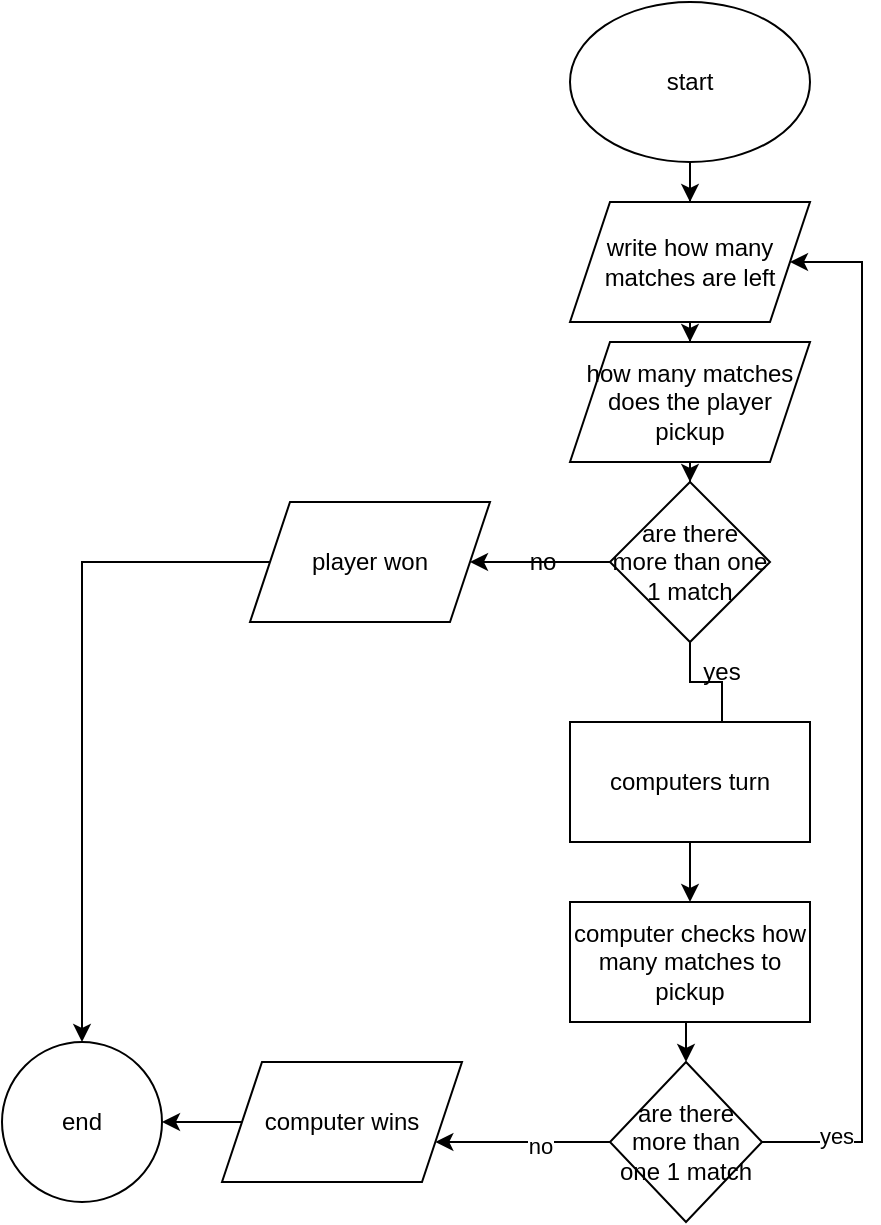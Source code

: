 <mxfile version="20.2.3" type="github"><diagram id="w4iuTZQyTd9j2QG12X8b" name="Side-1"><mxGraphModel dx="1038" dy="579" grid="1" gridSize="10" guides="1" tooltips="1" connect="1" arrows="1" fold="1" page="1" pageScale="1" pageWidth="827" pageHeight="1169" math="0" shadow="0"><root><mxCell id="0"/><mxCell id="1" parent="0"/><mxCell id="yKrTFOowMhYWSWDZhMRG-3" value="" style="edgeStyle=orthogonalEdgeStyle;rounded=0;orthogonalLoop=1;jettySize=auto;html=1;" edge="1" parent="1" source="yKrTFOowMhYWSWDZhMRG-1" target="yKrTFOowMhYWSWDZhMRG-2"><mxGeometry relative="1" as="geometry"/></mxCell><mxCell id="yKrTFOowMhYWSWDZhMRG-1" value="start" style="ellipse;whiteSpace=wrap;html=1;" vertex="1" parent="1"><mxGeometry x="354" y="20" width="120" height="80" as="geometry"/></mxCell><mxCell id="yKrTFOowMhYWSWDZhMRG-5" value="" style="edgeStyle=orthogonalEdgeStyle;rounded=0;orthogonalLoop=1;jettySize=auto;html=1;" edge="1" parent="1" source="yKrTFOowMhYWSWDZhMRG-2" target="yKrTFOowMhYWSWDZhMRG-4"><mxGeometry relative="1" as="geometry"/></mxCell><mxCell id="yKrTFOowMhYWSWDZhMRG-2" value="write how many matches are left" style="shape=parallelogram;perimeter=parallelogramPerimeter;whiteSpace=wrap;html=1;fixedSize=1;" vertex="1" parent="1"><mxGeometry x="354" y="120" width="120" height="60" as="geometry"/></mxCell><mxCell id="yKrTFOowMhYWSWDZhMRG-7" value="" style="edgeStyle=orthogonalEdgeStyle;rounded=0;orthogonalLoop=1;jettySize=auto;html=1;" edge="1" parent="1" source="yKrTFOowMhYWSWDZhMRG-4" target="yKrTFOowMhYWSWDZhMRG-6"><mxGeometry relative="1" as="geometry"/></mxCell><mxCell id="yKrTFOowMhYWSWDZhMRG-4" value="how many matches does the player pickup" style="shape=parallelogram;perimeter=parallelogramPerimeter;whiteSpace=wrap;html=1;fixedSize=1;" vertex="1" parent="1"><mxGeometry x="354" y="190" width="120" height="60" as="geometry"/></mxCell><mxCell id="yKrTFOowMhYWSWDZhMRG-9" value="" style="edgeStyle=orthogonalEdgeStyle;rounded=0;orthogonalLoop=1;jettySize=auto;html=1;" edge="1" parent="1" source="yKrTFOowMhYWSWDZhMRG-6" target="yKrTFOowMhYWSWDZhMRG-8"><mxGeometry relative="1" as="geometry"/></mxCell><mxCell id="yKrTFOowMhYWSWDZhMRG-12" value="" style="edgeStyle=orthogonalEdgeStyle;rounded=0;orthogonalLoop=1;jettySize=auto;html=1;startArrow=none;" edge="1" parent="1" source="yKrTFOowMhYWSWDZhMRG-13" target="yKrTFOowMhYWSWDZhMRG-11"><mxGeometry relative="1" as="geometry"/></mxCell><mxCell id="yKrTFOowMhYWSWDZhMRG-6" value="are there more than one 1 match" style="rhombus;whiteSpace=wrap;html=1;" vertex="1" parent="1"><mxGeometry x="374" y="260" width="80" height="80" as="geometry"/></mxCell><mxCell id="yKrTFOowMhYWSWDZhMRG-27" style="edgeStyle=orthogonalEdgeStyle;rounded=0;orthogonalLoop=1;jettySize=auto;html=1;exitX=0;exitY=0.5;exitDx=0;exitDy=0;entryX=0.5;entryY=0;entryDx=0;entryDy=0;" edge="1" parent="1" source="yKrTFOowMhYWSWDZhMRG-8" target="yKrTFOowMhYWSWDZhMRG-25"><mxGeometry relative="1" as="geometry"/></mxCell><mxCell id="yKrTFOowMhYWSWDZhMRG-8" value="player won" style="shape=parallelogram;perimeter=parallelogramPerimeter;whiteSpace=wrap;html=1;fixedSize=1;" vertex="1" parent="1"><mxGeometry x="194" y="270" width="120" height="60" as="geometry"/></mxCell><mxCell id="yKrTFOowMhYWSWDZhMRG-10" value="no" style="text;html=1;align=center;verticalAlign=middle;resizable=0;points=[];autosize=1;strokeColor=none;fillColor=none;" vertex="1" parent="1"><mxGeometry x="320" y="285" width="40" height="30" as="geometry"/></mxCell><mxCell id="yKrTFOowMhYWSWDZhMRG-16" value="" style="edgeStyle=orthogonalEdgeStyle;rounded=0;orthogonalLoop=1;jettySize=auto;html=1;" edge="1" parent="1" source="yKrTFOowMhYWSWDZhMRG-11" target="yKrTFOowMhYWSWDZhMRG-15"><mxGeometry relative="1" as="geometry"/></mxCell><mxCell id="yKrTFOowMhYWSWDZhMRG-11" value="computers turn" style="whiteSpace=wrap;html=1;" vertex="1" parent="1"><mxGeometry x="354" y="380" width="120" height="60" as="geometry"/></mxCell><mxCell id="yKrTFOowMhYWSWDZhMRG-13" value="yes" style="text;html=1;strokeColor=none;fillColor=none;align=center;verticalAlign=middle;whiteSpace=wrap;rounded=0;" vertex="1" parent="1"><mxGeometry x="400" y="340" width="60" height="30" as="geometry"/></mxCell><mxCell id="yKrTFOowMhYWSWDZhMRG-14" value="" style="edgeStyle=orthogonalEdgeStyle;rounded=0;orthogonalLoop=1;jettySize=auto;html=1;endArrow=none;" edge="1" parent="1" source="yKrTFOowMhYWSWDZhMRG-6" target="yKrTFOowMhYWSWDZhMRG-13"><mxGeometry relative="1" as="geometry"><mxPoint x="414" y="340" as="sourcePoint"/><mxPoint x="414" y="410" as="targetPoint"/></mxGeometry></mxCell><mxCell id="yKrTFOowMhYWSWDZhMRG-19" style="edgeStyle=orthogonalEdgeStyle;rounded=0;orthogonalLoop=1;jettySize=auto;html=1;exitX=0.5;exitY=1;exitDx=0;exitDy=0;entryX=0.5;entryY=0;entryDx=0;entryDy=0;" edge="1" parent="1" source="yKrTFOowMhYWSWDZhMRG-15" target="yKrTFOowMhYWSWDZhMRG-18"><mxGeometry relative="1" as="geometry"/></mxCell><mxCell id="yKrTFOowMhYWSWDZhMRG-15" value="computer checks how many matches to pickup" style="whiteSpace=wrap;html=1;" vertex="1" parent="1"><mxGeometry x="354" y="470" width="120" height="60" as="geometry"/></mxCell><mxCell id="yKrTFOowMhYWSWDZhMRG-20" style="edgeStyle=orthogonalEdgeStyle;rounded=0;orthogonalLoop=1;jettySize=auto;html=1;entryX=1;entryY=0.5;entryDx=0;entryDy=0;" edge="1" parent="1" source="yKrTFOowMhYWSWDZhMRG-18" target="yKrTFOowMhYWSWDZhMRG-2"><mxGeometry relative="1" as="geometry"><mxPoint x="580" y="150" as="targetPoint"/><Array as="points"><mxPoint x="500" y="590"/><mxPoint x="500" y="150"/></Array></mxGeometry></mxCell><mxCell id="yKrTFOowMhYWSWDZhMRG-21" value="yes" style="edgeLabel;html=1;align=center;verticalAlign=middle;resizable=0;points=[];" vertex="1" connectable="0" parent="yKrTFOowMhYWSWDZhMRG-20"><mxGeometry x="-0.86" y="3" relative="1" as="geometry"><mxPoint as="offset"/></mxGeometry></mxCell><mxCell id="yKrTFOowMhYWSWDZhMRG-23" style="edgeStyle=orthogonalEdgeStyle;rounded=0;orthogonalLoop=1;jettySize=auto;html=1;" edge="1" parent="1" source="yKrTFOowMhYWSWDZhMRG-18" target="yKrTFOowMhYWSWDZhMRG-22"><mxGeometry relative="1" as="geometry"><Array as="points"><mxPoint x="291" y="585"/><mxPoint x="291" y="590"/></Array></mxGeometry></mxCell><mxCell id="yKrTFOowMhYWSWDZhMRG-24" value="no" style="edgeLabel;html=1;align=center;verticalAlign=middle;resizable=0;points=[];" vertex="1" connectable="0" parent="yKrTFOowMhYWSWDZhMRG-23"><mxGeometry x="-0.203" y="2" relative="1" as="geometry"><mxPoint as="offset"/></mxGeometry></mxCell><mxCell id="yKrTFOowMhYWSWDZhMRG-18" value="are there more than one 1 match" style="rhombus;whiteSpace=wrap;html=1;" vertex="1" parent="1"><mxGeometry x="374" y="550" width="76" height="80" as="geometry"/></mxCell><mxCell id="yKrTFOowMhYWSWDZhMRG-26" value="" style="edgeStyle=orthogonalEdgeStyle;rounded=0;orthogonalLoop=1;jettySize=auto;html=1;" edge="1" parent="1" source="yKrTFOowMhYWSWDZhMRG-22" target="yKrTFOowMhYWSWDZhMRG-25"><mxGeometry relative="1" as="geometry"/></mxCell><mxCell id="yKrTFOowMhYWSWDZhMRG-22" value="computer wins" style="shape=parallelogram;perimeter=parallelogramPerimeter;whiteSpace=wrap;html=1;fixedSize=1;" vertex="1" parent="1"><mxGeometry x="180" y="550" width="120" height="60" as="geometry"/></mxCell><mxCell id="yKrTFOowMhYWSWDZhMRG-25" value="end" style="ellipse;whiteSpace=wrap;html=1;aspect=fixed;" vertex="1" parent="1"><mxGeometry x="70" y="540" width="80" height="80" as="geometry"/></mxCell></root></mxGraphModel></diagram></mxfile>